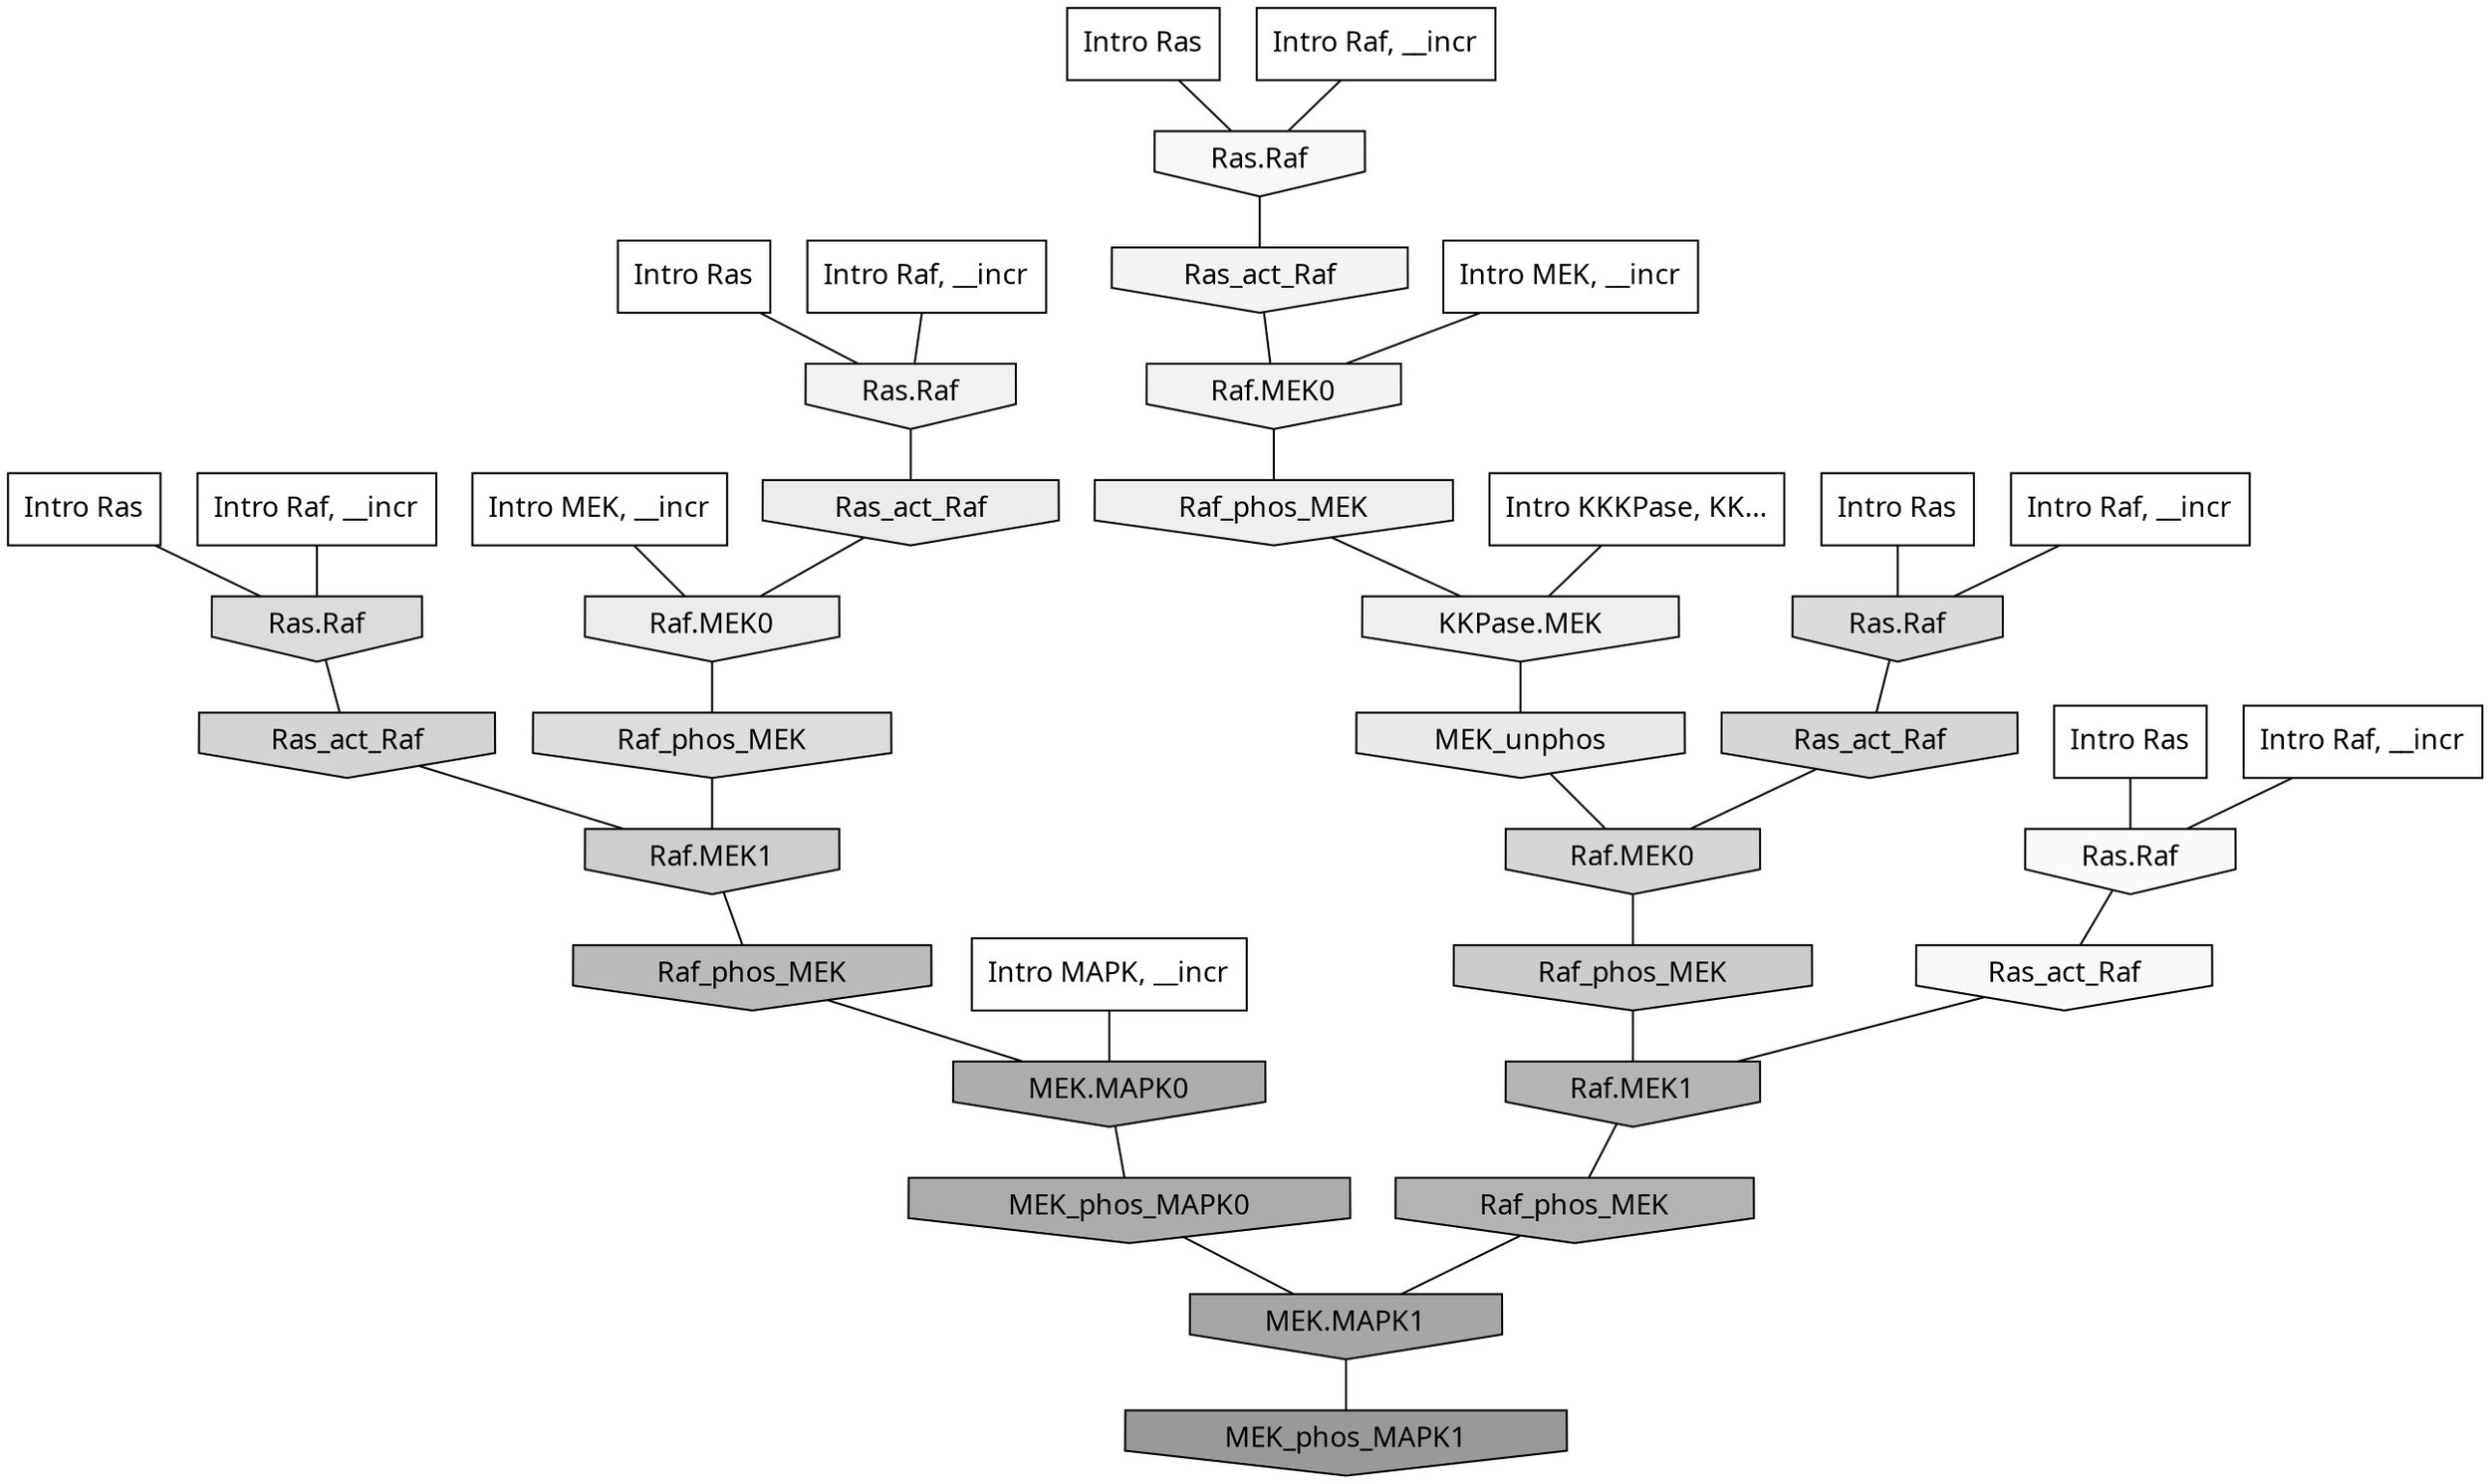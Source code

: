 digraph G{
  rankdir="TB";
  ranksep=0.30;
  node [fontname="CMU Serif"];
  edge [fontname="CMU Serif"];
  
  2 [label="Intro Ras", shape=rectangle, style=filled, fillcolor="0.000 0.000 1.000"]
  
  16 [label="Intro Ras", shape=rectangle, style=filled, fillcolor="0.000 0.000 1.000"]
  
  32 [label="Intro Ras", shape=rectangle, style=filled, fillcolor="0.000 0.000 1.000"]
  
  48 [label="Intro Ras", shape=rectangle, style=filled, fillcolor="0.000 0.000 1.000"]
  
  80 [label="Intro Ras", shape=rectangle, style=filled, fillcolor="0.000 0.000 1.000"]
  
  211 [label="Intro Raf, __incr", shape=rectangle, style=filled, fillcolor="0.000 0.000 1.000"]
  
  411 [label="Intro Raf, __incr", shape=rectangle, style=filled, fillcolor="0.000 0.000 1.000"]
  
  537 [label="Intro Raf, __incr", shape=rectangle, style=filled, fillcolor="0.000 0.000 1.000"]
  
  667 [label="Intro Raf, __incr", shape=rectangle, style=filled, fillcolor="0.000 0.000 1.000"]
  
  795 [label="Intro Raf, __incr", shape=rectangle, style=filled, fillcolor="0.000 0.000 1.000"]
  
  1251 [label="Intro MEK, __incr", shape=rectangle, style=filled, fillcolor="0.000 0.000 1.000"]
  
  1645 [label="Intro MEK, __incr", shape=rectangle, style=filled, fillcolor="0.000 0.000 1.000"]
  
  2162 [label="Intro MAPK, __incr", shape=rectangle, style=filled, fillcolor="0.000 0.000 1.000"]
  
  3177 [label="Intro KKKPase, KK...", shape=rectangle, style=filled, fillcolor="0.000 0.000 1.000"]
  
  3439 [label="Ras.Raf", shape=invhouse, style=filled, fillcolor="0.000 0.000 0.980"]
  
  3528 [label="Ras_act_Raf", shape=invhouse, style=filled, fillcolor="0.000 0.000 0.969"]
  
  3562 [label="Ras.Raf", shape=invhouse, style=filled, fillcolor="0.000 0.000 0.966"]
  
  3738 [label="Ras_act_Raf", shape=invhouse, style=filled, fillcolor="0.000 0.000 0.950"]
  
  3787 [label="Raf.MEK0", shape=invhouse, style=filled, fillcolor="0.000 0.000 0.947"]
  
  3811 [label="Ras.Raf", shape=invhouse, style=filled, fillcolor="0.000 0.000 0.944"]
  
  4011 [label="Raf_phos_MEK", shape=invhouse, style=filled, fillcolor="0.000 0.000 0.934"]
  
  4015 [label="KKPase.MEK", shape=invhouse, style=filled, fillcolor="0.000 0.000 0.934"]
  
  4178 [label="Ras_act_Raf", shape=invhouse, style=filled, fillcolor="0.000 0.000 0.923"]
  
  4180 [label="Raf.MEK0", shape=invhouse, style=filled, fillcolor="0.000 0.000 0.923"]
  
  4308 [label="MEK_unphos", shape=invhouse, style=filled, fillcolor="0.000 0.000 0.914"]
  
  5160 [label="Raf_phos_MEK", shape=invhouse, style=filled, fillcolor="0.000 0.000 0.867"]
  
  5237 [label="Ras.Raf", shape=invhouse, style=filled, fillcolor="0.000 0.000 0.863"]
  
  5418 [label="Ras.Raf", shape=invhouse, style=filled, fillcolor="0.000 0.000 0.856"]
  
  5701 [label="Ras_act_Raf", shape=invhouse, style=filled, fillcolor="0.000 0.000 0.839"]
  
  5703 [label="Raf.MEK0", shape=invhouse, style=filled, fillcolor="0.000 0.000 0.839"]
  
  5894 [label="Ras_act_Raf", shape=invhouse, style=filled, fillcolor="0.000 0.000 0.832"]
  
  6487 [label="Raf.MEK1", shape=invhouse, style=filled, fillcolor="0.000 0.000 0.807"]
  
  6783 [label="Raf_phos_MEK", shape=invhouse, style=filled, fillcolor="0.000 0.000 0.797"]
  
  9339 [label="Raf_phos_MEK", shape=invhouse, style=filled, fillcolor="0.000 0.000 0.728"]
  
  10291 [label="Raf.MEK1", shape=invhouse, style=filled, fillcolor="0.000 0.000 0.709"]
  
  10617 [label="Raf_phos_MEK", shape=invhouse, style=filled, fillcolor="0.000 0.000 0.703"]
  
  12090 [label="MEK.MAPK0", shape=invhouse, style=filled, fillcolor="0.000 0.000 0.679"]
  
  12616 [label="MEK_phos_MAPK0", shape=invhouse, style=filled, fillcolor="0.000 0.000 0.672"]
  
  14267 [label="MEK.MAPK1", shape=invhouse, style=filled, fillcolor="0.000 0.000 0.650"]
  
  17114 [label="MEK_phos_MAPK1", shape=invhouse, style=filled, fillcolor="0.000 0.000 0.600"]
  
  
  14267 -> 17114 [dir=none, color="0.000 0.000 0.000"] 
  12616 -> 14267 [dir=none, color="0.000 0.000 0.000"] 
  12090 -> 12616 [dir=none, color="0.000 0.000 0.000"] 
  10617 -> 14267 [dir=none, color="0.000 0.000 0.000"] 
  10291 -> 10617 [dir=none, color="0.000 0.000 0.000"] 
  9339 -> 12090 [dir=none, color="0.000 0.000 0.000"] 
  6783 -> 10291 [dir=none, color="0.000 0.000 0.000"] 
  6487 -> 9339 [dir=none, color="0.000 0.000 0.000"] 
  5894 -> 6487 [dir=none, color="0.000 0.000 0.000"] 
  5703 -> 6783 [dir=none, color="0.000 0.000 0.000"] 
  5701 -> 5703 [dir=none, color="0.000 0.000 0.000"] 
  5418 -> 5701 [dir=none, color="0.000 0.000 0.000"] 
  5237 -> 5894 [dir=none, color="0.000 0.000 0.000"] 
  5160 -> 6487 [dir=none, color="0.000 0.000 0.000"] 
  4308 -> 5703 [dir=none, color="0.000 0.000 0.000"] 
  4180 -> 5160 [dir=none, color="0.000 0.000 0.000"] 
  4178 -> 4180 [dir=none, color="0.000 0.000 0.000"] 
  4015 -> 4308 [dir=none, color="0.000 0.000 0.000"] 
  4011 -> 4015 [dir=none, color="0.000 0.000 0.000"] 
  3811 -> 4178 [dir=none, color="0.000 0.000 0.000"] 
  3787 -> 4011 [dir=none, color="0.000 0.000 0.000"] 
  3738 -> 3787 [dir=none, color="0.000 0.000 0.000"] 
  3562 -> 3738 [dir=none, color="0.000 0.000 0.000"] 
  3528 -> 10291 [dir=none, color="0.000 0.000 0.000"] 
  3439 -> 3528 [dir=none, color="0.000 0.000 0.000"] 
  3177 -> 4015 [dir=none, color="0.000 0.000 0.000"] 
  2162 -> 12090 [dir=none, color="0.000 0.000 0.000"] 
  1645 -> 3787 [dir=none, color="0.000 0.000 0.000"] 
  1251 -> 4180 [dir=none, color="0.000 0.000 0.000"] 
  795 -> 5237 [dir=none, color="0.000 0.000 0.000"] 
  667 -> 5418 [dir=none, color="0.000 0.000 0.000"] 
  537 -> 3439 [dir=none, color="0.000 0.000 0.000"] 
  411 -> 3562 [dir=none, color="0.000 0.000 0.000"] 
  211 -> 3811 [dir=none, color="0.000 0.000 0.000"] 
  80 -> 3811 [dir=none, color="0.000 0.000 0.000"] 
  48 -> 5237 [dir=none, color="0.000 0.000 0.000"] 
  32 -> 5418 [dir=none, color="0.000 0.000 0.000"] 
  16 -> 3439 [dir=none, color="0.000 0.000 0.000"] 
  2 -> 3562 [dir=none, color="0.000 0.000 0.000"] 
  
  }
